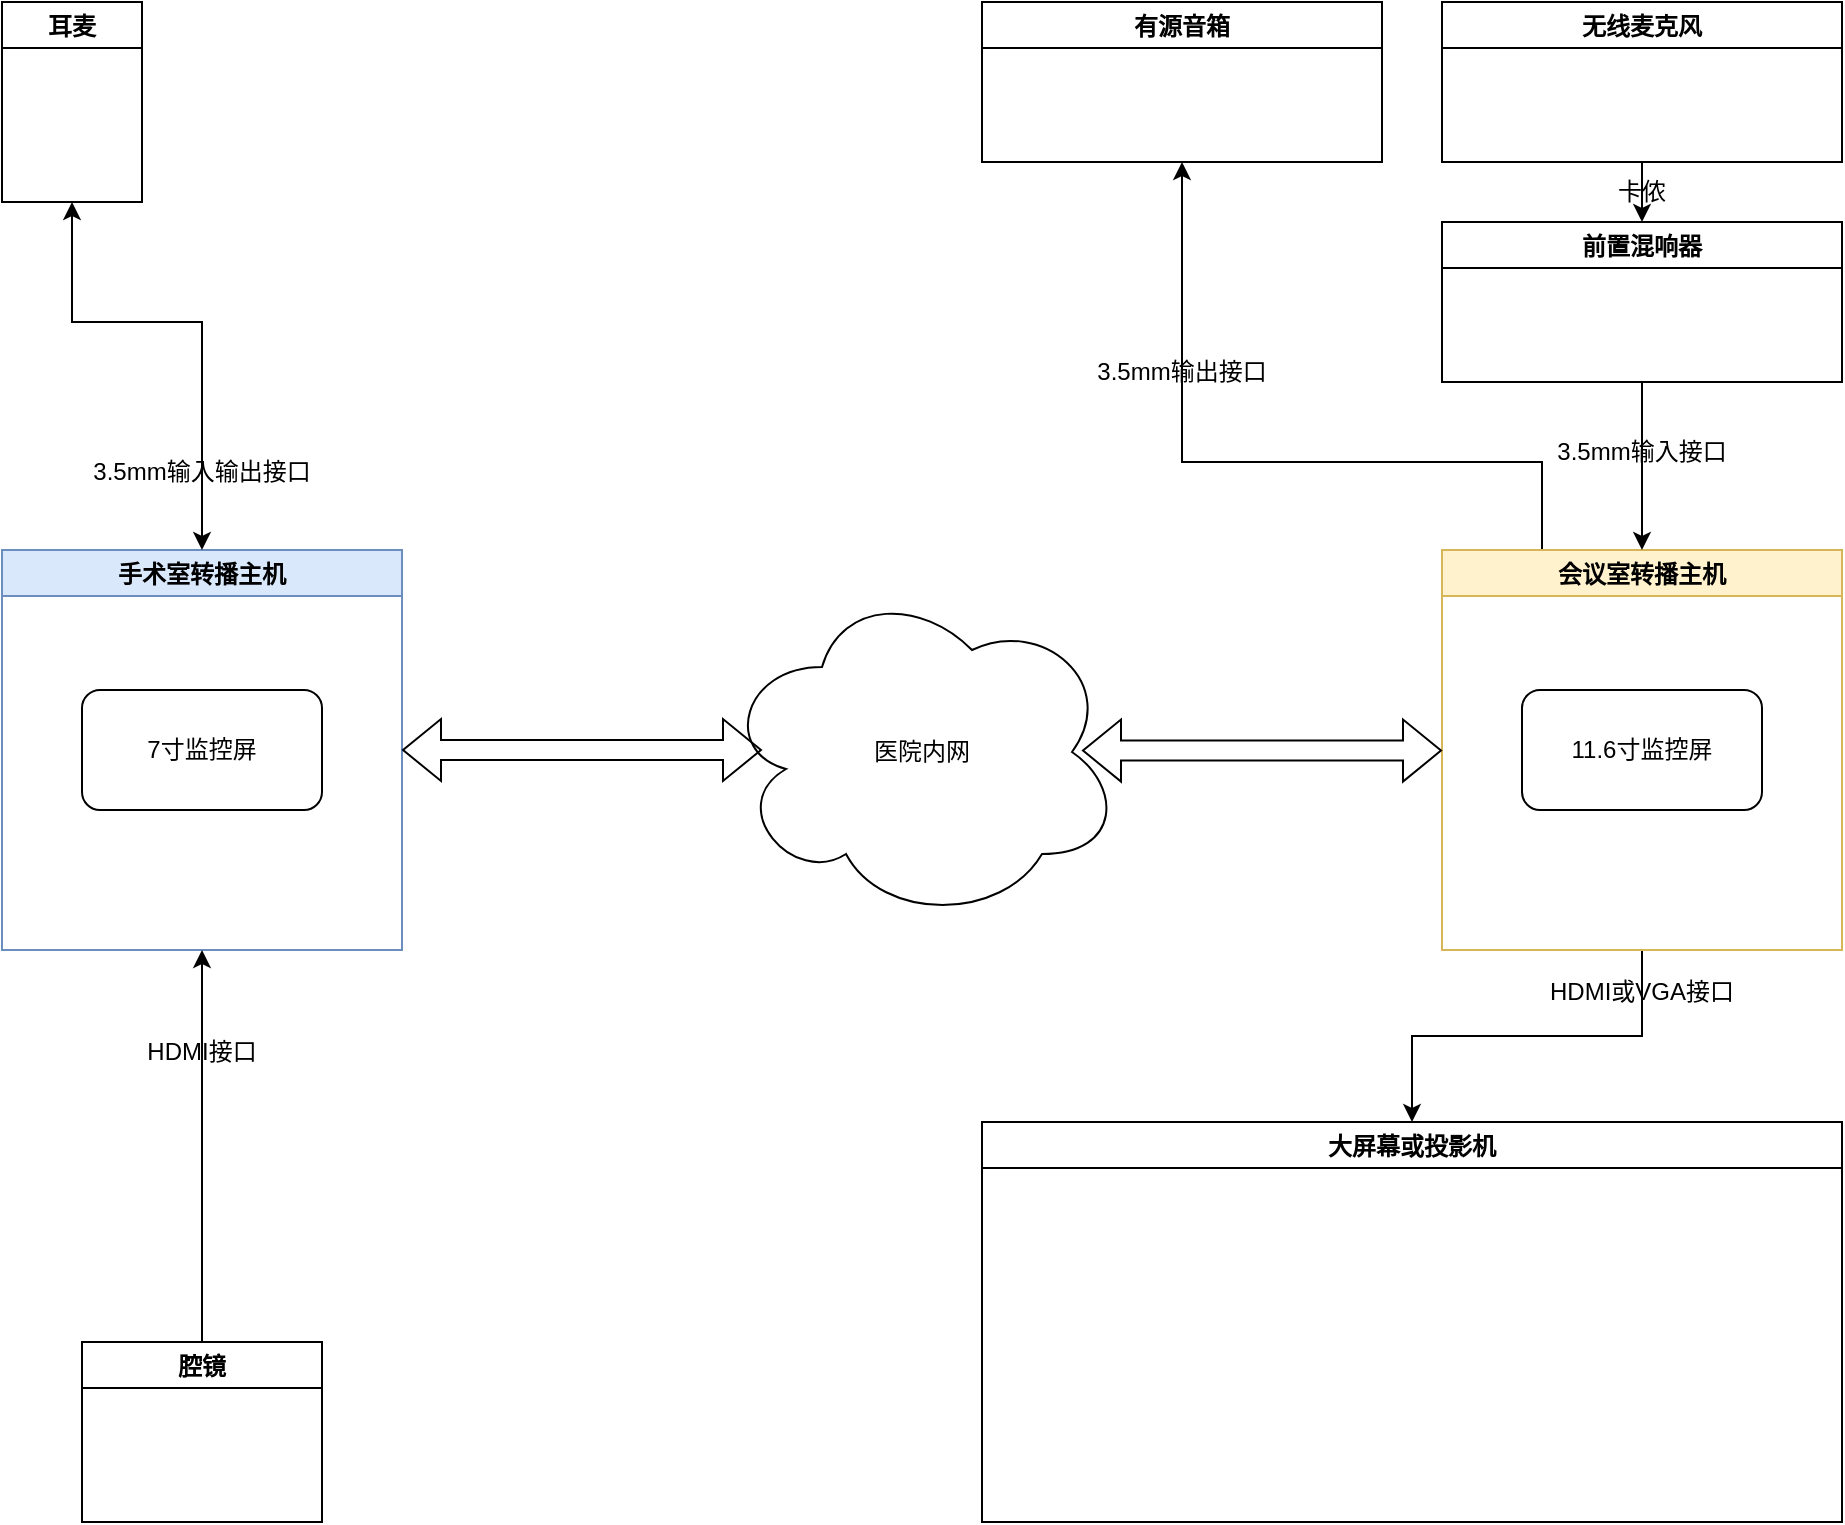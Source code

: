 <mxfile version="20.2.0" type="github"><diagram id="rrt9HzB3nOBp73-JEabQ" name="第 1 页"><mxGraphModel dx="1537" dy="830" grid="1" gridSize="10" guides="1" tooltips="1" connect="1" arrows="1" fold="1" page="1" pageScale="1" pageWidth="1169" pageHeight="827" math="0" shadow="0"><root><mxCell id="0"/><mxCell id="1" parent="0"/><mxCell id="-1q-ihAL8SstYZ7nGpfs-1" value="手术室转播主机" style="swimlane;fillColor=#dae8fc;strokeColor=#6c8ebf;" vertex="1" parent="1"><mxGeometry x="120" y="314" width="200" height="200" as="geometry"><mxRectangle x="240" y="170" width="140" height="30" as="alternateBounds"/></mxGeometry></mxCell><mxCell id="-1q-ihAL8SstYZ7nGpfs-28" value="7寸监控屏" style="rounded=1;whiteSpace=wrap;html=1;" vertex="1" parent="-1q-ihAL8SstYZ7nGpfs-1"><mxGeometry x="40" y="70" width="120" height="60" as="geometry"/></mxCell><mxCell id="-1q-ihAL8SstYZ7nGpfs-21" style="edgeStyle=orthogonalEdgeStyle;rounded=0;orthogonalLoop=1;jettySize=auto;html=1;exitX=0.25;exitY=0;exitDx=0;exitDy=0;entryX=0.5;entryY=1;entryDx=0;entryDy=0;" edge="1" parent="1" source="-1q-ihAL8SstYZ7nGpfs-2" target="-1q-ihAL8SstYZ7nGpfs-19"><mxGeometry relative="1" as="geometry"><Array as="points"><mxPoint x="890" y="270"/><mxPoint x="710" y="270"/></Array></mxGeometry></mxCell><mxCell id="-1q-ihAL8SstYZ7nGpfs-23" style="edgeStyle=orthogonalEdgeStyle;rounded=0;orthogonalLoop=1;jettySize=auto;html=1;exitX=0.5;exitY=1;exitDx=0;exitDy=0;entryX=0.5;entryY=0;entryDx=0;entryDy=0;" edge="1" parent="1" source="-1q-ihAL8SstYZ7nGpfs-2" target="-1q-ihAL8SstYZ7nGpfs-22"><mxGeometry relative="1" as="geometry"/></mxCell><mxCell id="-1q-ihAL8SstYZ7nGpfs-2" value="会议室转播主机" style="swimlane;fillColor=#fff2cc;strokeColor=#d6b656;" vertex="1" parent="1"><mxGeometry x="840" y="314" width="200" height="200" as="geometry"/></mxCell><mxCell id="-1q-ihAL8SstYZ7nGpfs-29" value="11.6寸监控屏" style="rounded=1;whiteSpace=wrap;html=1;" vertex="1" parent="-1q-ihAL8SstYZ7nGpfs-2"><mxGeometry x="40" y="70" width="120" height="60" as="geometry"/></mxCell><mxCell id="-1q-ihAL8SstYZ7nGpfs-3" value="耳麦" style="swimlane;" vertex="1" parent="1"><mxGeometry x="120" y="40" width="70" height="100" as="geometry"/></mxCell><mxCell id="-1q-ihAL8SstYZ7nGpfs-17" style="edgeStyle=orthogonalEdgeStyle;rounded=0;orthogonalLoop=1;jettySize=auto;html=1;entryX=0.5;entryY=0;entryDx=0;entryDy=0;" edge="1" parent="1" source="-1q-ihAL8SstYZ7nGpfs-5" target="-1q-ihAL8SstYZ7nGpfs-16"><mxGeometry relative="1" as="geometry"/></mxCell><mxCell id="-1q-ihAL8SstYZ7nGpfs-5" value="无线麦克风" style="swimlane;" vertex="1" parent="1"><mxGeometry x="840" y="40" width="200" height="80" as="geometry"/></mxCell><mxCell id="-1q-ihAL8SstYZ7nGpfs-7" value="3.5mm输入输出接口" style="text;html=1;strokeColor=none;fillColor=none;align=center;verticalAlign=middle;whiteSpace=wrap;rounded=0;" vertex="1" parent="1"><mxGeometry x="150" y="260" width="140" height="30" as="geometry"/></mxCell><mxCell id="-1q-ihAL8SstYZ7nGpfs-9" style="edgeStyle=orthogonalEdgeStyle;rounded=0;orthogonalLoop=1;jettySize=auto;html=1;exitX=0.5;exitY=0;exitDx=0;exitDy=0;entryX=0.5;entryY=1;entryDx=0;entryDy=0;" edge="1" parent="1" source="-1q-ihAL8SstYZ7nGpfs-8" target="-1q-ihAL8SstYZ7nGpfs-1"><mxGeometry relative="1" as="geometry"/></mxCell><mxCell id="-1q-ihAL8SstYZ7nGpfs-8" value="腔镜" style="swimlane;" vertex="1" parent="1"><mxGeometry x="160" y="710" width="120" height="90" as="geometry"/></mxCell><mxCell id="-1q-ihAL8SstYZ7nGpfs-10" value="" style="endArrow=classic;startArrow=classic;html=1;rounded=0;exitX=0.5;exitY=0;exitDx=0;exitDy=0;entryX=0.5;entryY=1;entryDx=0;entryDy=0;" edge="1" parent="1" source="-1q-ihAL8SstYZ7nGpfs-1" target="-1q-ihAL8SstYZ7nGpfs-3"><mxGeometry width="50" height="50" relative="1" as="geometry"><mxPoint x="480" y="430" as="sourcePoint"/><mxPoint x="200" y="55" as="targetPoint"/><Array as="points"><mxPoint x="220" y="200"/><mxPoint x="155" y="200"/></Array></mxGeometry></mxCell><mxCell id="-1q-ihAL8SstYZ7nGpfs-11" value="HDMI接口" style="text;html=1;strokeColor=none;fillColor=none;align=center;verticalAlign=middle;whiteSpace=wrap;rounded=0;" vertex="1" parent="1"><mxGeometry x="190" y="550" width="60" height="30" as="geometry"/></mxCell><mxCell id="-1q-ihAL8SstYZ7nGpfs-13" value="医院内网" style="ellipse;shape=cloud;whiteSpace=wrap;html=1;" vertex="1" parent="1"><mxGeometry x="480" y="330" width="200" height="170" as="geometry"/></mxCell><mxCell id="-1q-ihAL8SstYZ7nGpfs-14" value="" style="shape=flexArrow;endArrow=classic;startArrow=classic;html=1;rounded=0;exitX=1;exitY=0.5;exitDx=0;exitDy=0;" edge="1" parent="1" source="-1q-ihAL8SstYZ7nGpfs-1"><mxGeometry width="100" height="100" relative="1" as="geometry"><mxPoint x="400" y="514" as="sourcePoint"/><mxPoint x="500" y="414" as="targetPoint"/></mxGeometry></mxCell><mxCell id="-1q-ihAL8SstYZ7nGpfs-15" value="" style="shape=flexArrow;endArrow=classic;startArrow=classic;html=1;rounded=0;exitX=1;exitY=0.5;exitDx=0;exitDy=0;" edge="1" parent="1"><mxGeometry width="100" height="100" relative="1" as="geometry"><mxPoint x="660" y="414.29" as="sourcePoint"/><mxPoint x="840" y="414.29" as="targetPoint"/></mxGeometry></mxCell><mxCell id="-1q-ihAL8SstYZ7nGpfs-18" style="edgeStyle=orthogonalEdgeStyle;rounded=0;orthogonalLoop=1;jettySize=auto;html=1;exitX=0.5;exitY=1;exitDx=0;exitDy=0;entryX=0.5;entryY=0;entryDx=0;entryDy=0;" edge="1" parent="1" source="-1q-ihAL8SstYZ7nGpfs-16" target="-1q-ihAL8SstYZ7nGpfs-2"><mxGeometry relative="1" as="geometry"/></mxCell><mxCell id="-1q-ihAL8SstYZ7nGpfs-16" value="前置混响器" style="swimlane;" vertex="1" parent="1"><mxGeometry x="840" y="150" width="200" height="80" as="geometry"/></mxCell><mxCell id="-1q-ihAL8SstYZ7nGpfs-19" value="有源音箱" style="swimlane;" vertex="1" parent="1"><mxGeometry x="610" y="40" width="200" height="80" as="geometry"/></mxCell><mxCell id="-1q-ihAL8SstYZ7nGpfs-22" value="大屏幕或投影机" style="swimlane;" vertex="1" parent="1"><mxGeometry x="610" y="600" width="430" height="200" as="geometry"/></mxCell><mxCell id="-1q-ihAL8SstYZ7nGpfs-24" value="3.5mm输出接口" style="text;html=1;strokeColor=none;fillColor=none;align=center;verticalAlign=middle;whiteSpace=wrap;rounded=0;" vertex="1" parent="1"><mxGeometry x="660" y="210" width="100" height="30" as="geometry"/></mxCell><mxCell id="-1q-ihAL8SstYZ7nGpfs-25" value="3.5mm输入接口" style="text;html=1;strokeColor=none;fillColor=none;align=center;verticalAlign=middle;whiteSpace=wrap;rounded=0;" vertex="1" parent="1"><mxGeometry x="890" y="250" width="100" height="30" as="geometry"/></mxCell><mxCell id="-1q-ihAL8SstYZ7nGpfs-26" value="卡侬" style="text;html=1;strokeColor=none;fillColor=none;align=center;verticalAlign=middle;whiteSpace=wrap;rounded=0;" vertex="1" parent="1"><mxGeometry x="890" y="120" width="100" height="30" as="geometry"/></mxCell><mxCell id="-1q-ihAL8SstYZ7nGpfs-27" value="HDMI或VGA接口" style="text;html=1;strokeColor=none;fillColor=none;align=center;verticalAlign=middle;whiteSpace=wrap;rounded=0;" vertex="1" parent="1"><mxGeometry x="885" y="520" width="110" height="30" as="geometry"/></mxCell></root></mxGraphModel></diagram></mxfile>